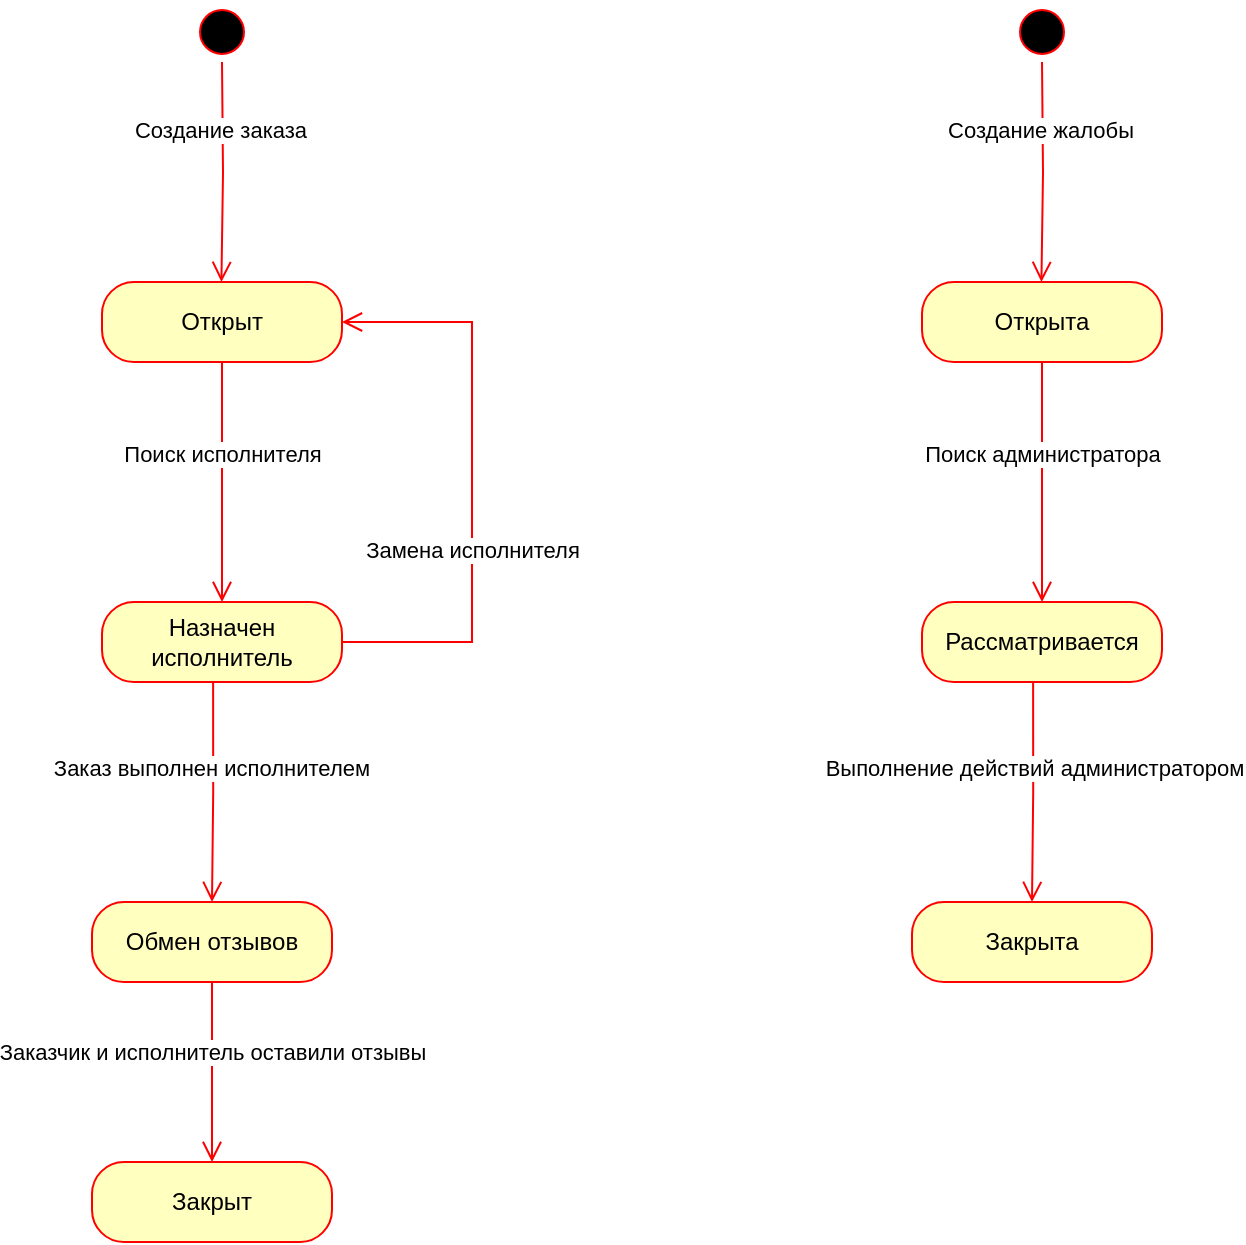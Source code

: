 <mxfile version="23.1.5" type="device">
  <diagram name="Страница — 1" id="DnNcxhPRUoeIBVc5WgHP">
    <mxGraphModel dx="1928" dy="998" grid="1" gridSize="10" guides="1" tooltips="1" connect="1" arrows="1" fold="1" page="1" pageScale="1" pageWidth="827" pageHeight="1169" math="0" shadow="0">
      <root>
        <mxCell id="0" />
        <mxCell id="1" parent="0" />
        <mxCell id="x3qB8snogC61rNuOOBWW-9" value="" style="ellipse;html=1;shape=startState;fillColor=#000000;strokeColor=#ff0000;" vertex="1" parent="1">
          <mxGeometry x="180" y="170" width="30" height="30" as="geometry" />
        </mxCell>
        <mxCell id="x3qB8snogC61rNuOOBWW-10" value="" style="edgeStyle=orthogonalEdgeStyle;html=1;verticalAlign=bottom;endArrow=open;endSize=8;strokeColor=#ff0000;rounded=0;" edge="1" parent="1">
          <mxGeometry relative="1" as="geometry">
            <mxPoint x="194.71" y="310" as="targetPoint" />
            <mxPoint x="195" y="200" as="sourcePoint" />
            <Array as="points" />
          </mxGeometry>
        </mxCell>
        <mxCell id="x3qB8snogC61rNuOOBWW-31" value="Создание заказа" style="edgeLabel;html=1;align=center;verticalAlign=middle;resizable=0;points=[];" vertex="1" connectable="0" parent="x3qB8snogC61rNuOOBWW-10">
          <mxGeometry x="-0.381" y="-2" relative="1" as="geometry">
            <mxPoint as="offset" />
          </mxGeometry>
        </mxCell>
        <mxCell id="x3qB8snogC61rNuOOBWW-19" value="Открыт" style="rounded=1;whiteSpace=wrap;html=1;arcSize=40;fontColor=#000000;fillColor=#ffffc0;strokeColor=#ff0000;" vertex="1" parent="1">
          <mxGeometry x="135" y="310" width="120" height="40" as="geometry" />
        </mxCell>
        <mxCell id="x3qB8snogC61rNuOOBWW-25" value="" style="edgeStyle=orthogonalEdgeStyle;html=1;verticalAlign=bottom;endArrow=open;endSize=8;strokeColor=#ff0000;rounded=0;exitX=0.5;exitY=1;exitDx=0;exitDy=0;entryX=0.5;entryY=0;entryDx=0;entryDy=0;" edge="1" parent="1" source="x3qB8snogC61rNuOOBWW-19" target="x3qB8snogC61rNuOOBWW-33">
          <mxGeometry relative="1" as="geometry">
            <mxPoint x="195" y="450" as="targetPoint" />
            <mxPoint x="205" y="210" as="sourcePoint" />
            <Array as="points" />
          </mxGeometry>
        </mxCell>
        <mxCell id="x3qB8snogC61rNuOOBWW-32" value="Поиск исполнителя" style="edgeLabel;html=1;align=center;verticalAlign=middle;resizable=0;points=[];" vertex="1" connectable="0" parent="x3qB8snogC61rNuOOBWW-25">
          <mxGeometry x="-0.231" relative="1" as="geometry">
            <mxPoint as="offset" />
          </mxGeometry>
        </mxCell>
        <mxCell id="x3qB8snogC61rNuOOBWW-33" value="Назначен исполнитель" style="rounded=1;whiteSpace=wrap;html=1;arcSize=40;fontColor=#000000;fillColor=#ffffc0;strokeColor=#ff0000;" vertex="1" parent="1">
          <mxGeometry x="135" y="470" width="120" height="40" as="geometry" />
        </mxCell>
        <mxCell id="x3qB8snogC61rNuOOBWW-34" value="" style="edgeStyle=orthogonalEdgeStyle;html=1;verticalAlign=bottom;endArrow=open;endSize=8;strokeColor=#ff0000;rounded=0;exitX=1;exitY=0.5;exitDx=0;exitDy=0;entryX=1;entryY=0.5;entryDx=0;entryDy=0;" edge="1" parent="1" source="x3qB8snogC61rNuOOBWW-33" target="x3qB8snogC61rNuOOBWW-19">
          <mxGeometry relative="1" as="geometry">
            <mxPoint x="430" y="490" as="targetPoint" />
            <mxPoint x="205" y="360" as="sourcePoint" />
            <Array as="points">
              <mxPoint x="320" y="490" />
              <mxPoint x="320" y="330" />
            </Array>
          </mxGeometry>
        </mxCell>
        <mxCell id="x3qB8snogC61rNuOOBWW-35" value="Замена исполнителя" style="edgeLabel;html=1;align=center;verticalAlign=middle;resizable=0;points=[];" vertex="1" connectable="0" parent="x3qB8snogC61rNuOOBWW-34">
          <mxGeometry x="-0.231" relative="1" as="geometry">
            <mxPoint as="offset" />
          </mxGeometry>
        </mxCell>
        <mxCell id="x3qB8snogC61rNuOOBWW-36" value="" style="edgeStyle=orthogonalEdgeStyle;html=1;verticalAlign=bottom;endArrow=open;endSize=8;strokeColor=#ff0000;rounded=0;exitX=0.463;exitY=1.004;exitDx=0;exitDy=0;exitPerimeter=0;" edge="1" parent="1" source="x3qB8snogC61rNuOOBWW-33">
          <mxGeometry relative="1" as="geometry">
            <mxPoint x="190" y="620" as="targetPoint" />
            <mxPoint x="190" y="550" as="sourcePoint" />
            <Array as="points" />
          </mxGeometry>
        </mxCell>
        <mxCell id="x3qB8snogC61rNuOOBWW-37" value="Заказ выполнен исполнителем&amp;nbsp;" style="edgeLabel;html=1;align=center;verticalAlign=middle;resizable=0;points=[];" vertex="1" connectable="0" parent="x3qB8snogC61rNuOOBWW-36">
          <mxGeometry x="-0.231" relative="1" as="geometry">
            <mxPoint as="offset" />
          </mxGeometry>
        </mxCell>
        <mxCell id="x3qB8snogC61rNuOOBWW-38" value="Обмен отзывов" style="rounded=1;whiteSpace=wrap;html=1;arcSize=40;fontColor=#000000;fillColor=#ffffc0;strokeColor=#ff0000;" vertex="1" parent="1">
          <mxGeometry x="130" y="620" width="120" height="40" as="geometry" />
        </mxCell>
        <mxCell id="x3qB8snogC61rNuOOBWW-40" value="" style="edgeStyle=orthogonalEdgeStyle;html=1;verticalAlign=bottom;endArrow=open;endSize=8;strokeColor=#ff0000;rounded=0;exitX=0.5;exitY=1;exitDx=0;exitDy=0;entryX=0.5;entryY=0;entryDx=0;entryDy=0;" edge="1" parent="1" source="x3qB8snogC61rNuOOBWW-38" target="x3qB8snogC61rNuOOBWW-43">
          <mxGeometry relative="1" as="geometry">
            <mxPoint x="190" y="740" as="targetPoint" />
            <mxPoint x="190.26" y="670" as="sourcePoint" />
            <Array as="points" />
          </mxGeometry>
        </mxCell>
        <mxCell id="x3qB8snogC61rNuOOBWW-41" value="Заказчик и исполнитель оставили отзывы" style="edgeLabel;html=1;align=center;verticalAlign=middle;resizable=0;points=[];" vertex="1" connectable="0" parent="x3qB8snogC61rNuOOBWW-40">
          <mxGeometry x="-0.231" relative="1" as="geometry">
            <mxPoint as="offset" />
          </mxGeometry>
        </mxCell>
        <mxCell id="x3qB8snogC61rNuOOBWW-43" value="Закрыт" style="rounded=1;whiteSpace=wrap;html=1;arcSize=40;fontColor=#000000;fillColor=#ffffc0;strokeColor=#ff0000;" vertex="1" parent="1">
          <mxGeometry x="130" y="750" width="120" height="40" as="geometry" />
        </mxCell>
        <mxCell id="x3qB8snogC61rNuOOBWW-44" value="" style="ellipse;html=1;shape=startState;fillColor=#000000;strokeColor=#ff0000;" vertex="1" parent="1">
          <mxGeometry x="590" y="170" width="30" height="30" as="geometry" />
        </mxCell>
        <mxCell id="x3qB8snogC61rNuOOBWW-45" value="" style="edgeStyle=orthogonalEdgeStyle;html=1;verticalAlign=bottom;endArrow=open;endSize=8;strokeColor=#ff0000;rounded=0;" edge="1" parent="1">
          <mxGeometry relative="1" as="geometry">
            <mxPoint x="604.71" y="310" as="targetPoint" />
            <mxPoint x="605" y="200" as="sourcePoint" />
            <Array as="points" />
          </mxGeometry>
        </mxCell>
        <mxCell id="x3qB8snogC61rNuOOBWW-46" value="Создание жалобы" style="edgeLabel;html=1;align=center;verticalAlign=middle;resizable=0;points=[];" vertex="1" connectable="0" parent="x3qB8snogC61rNuOOBWW-45">
          <mxGeometry x="-0.381" y="-2" relative="1" as="geometry">
            <mxPoint as="offset" />
          </mxGeometry>
        </mxCell>
        <mxCell id="x3qB8snogC61rNuOOBWW-47" value="Открыта" style="rounded=1;whiteSpace=wrap;html=1;arcSize=40;fontColor=#000000;fillColor=#ffffc0;strokeColor=#ff0000;" vertex="1" parent="1">
          <mxGeometry x="545" y="310" width="120" height="40" as="geometry" />
        </mxCell>
        <mxCell id="x3qB8snogC61rNuOOBWW-48" value="" style="edgeStyle=orthogonalEdgeStyle;html=1;verticalAlign=bottom;endArrow=open;endSize=8;strokeColor=#ff0000;rounded=0;exitX=0.5;exitY=1;exitDx=0;exitDy=0;entryX=0.5;entryY=0;entryDx=0;entryDy=0;" edge="1" source="x3qB8snogC61rNuOOBWW-47" target="x3qB8snogC61rNuOOBWW-50" parent="1">
          <mxGeometry relative="1" as="geometry">
            <mxPoint x="605" y="450" as="targetPoint" />
            <mxPoint x="615" y="210" as="sourcePoint" />
            <Array as="points" />
          </mxGeometry>
        </mxCell>
        <mxCell id="x3qB8snogC61rNuOOBWW-49" value="Поиск администратора" style="edgeLabel;html=1;align=center;verticalAlign=middle;resizable=0;points=[];" vertex="1" connectable="0" parent="x3qB8snogC61rNuOOBWW-48">
          <mxGeometry x="-0.231" relative="1" as="geometry">
            <mxPoint as="offset" />
          </mxGeometry>
        </mxCell>
        <mxCell id="x3qB8snogC61rNuOOBWW-50" value="Рассматривается" style="rounded=1;whiteSpace=wrap;html=1;arcSize=40;fontColor=#000000;fillColor=#ffffc0;strokeColor=#ff0000;" vertex="1" parent="1">
          <mxGeometry x="545" y="470" width="120" height="40" as="geometry" />
        </mxCell>
        <mxCell id="x3qB8snogC61rNuOOBWW-53" value="" style="edgeStyle=orthogonalEdgeStyle;html=1;verticalAlign=bottom;endArrow=open;endSize=8;strokeColor=#ff0000;rounded=0;exitX=0.463;exitY=1.004;exitDx=0;exitDy=0;exitPerimeter=0;" edge="1" source="x3qB8snogC61rNuOOBWW-50" parent="1">
          <mxGeometry relative="1" as="geometry">
            <mxPoint x="600" y="620" as="targetPoint" />
            <mxPoint x="600" y="550" as="sourcePoint" />
            <Array as="points" />
          </mxGeometry>
        </mxCell>
        <mxCell id="x3qB8snogC61rNuOOBWW-54" value="Выполнение действий администратором" style="edgeLabel;html=1;align=center;verticalAlign=middle;resizable=0;points=[];" vertex="1" connectable="0" parent="x3qB8snogC61rNuOOBWW-53">
          <mxGeometry x="-0.231" relative="1" as="geometry">
            <mxPoint as="offset" />
          </mxGeometry>
        </mxCell>
        <mxCell id="x3qB8snogC61rNuOOBWW-55" value="Закрыта" style="rounded=1;whiteSpace=wrap;html=1;arcSize=40;fontColor=#000000;fillColor=#ffffc0;strokeColor=#ff0000;" vertex="1" parent="1">
          <mxGeometry x="540" y="620" width="120" height="40" as="geometry" />
        </mxCell>
      </root>
    </mxGraphModel>
  </diagram>
</mxfile>
